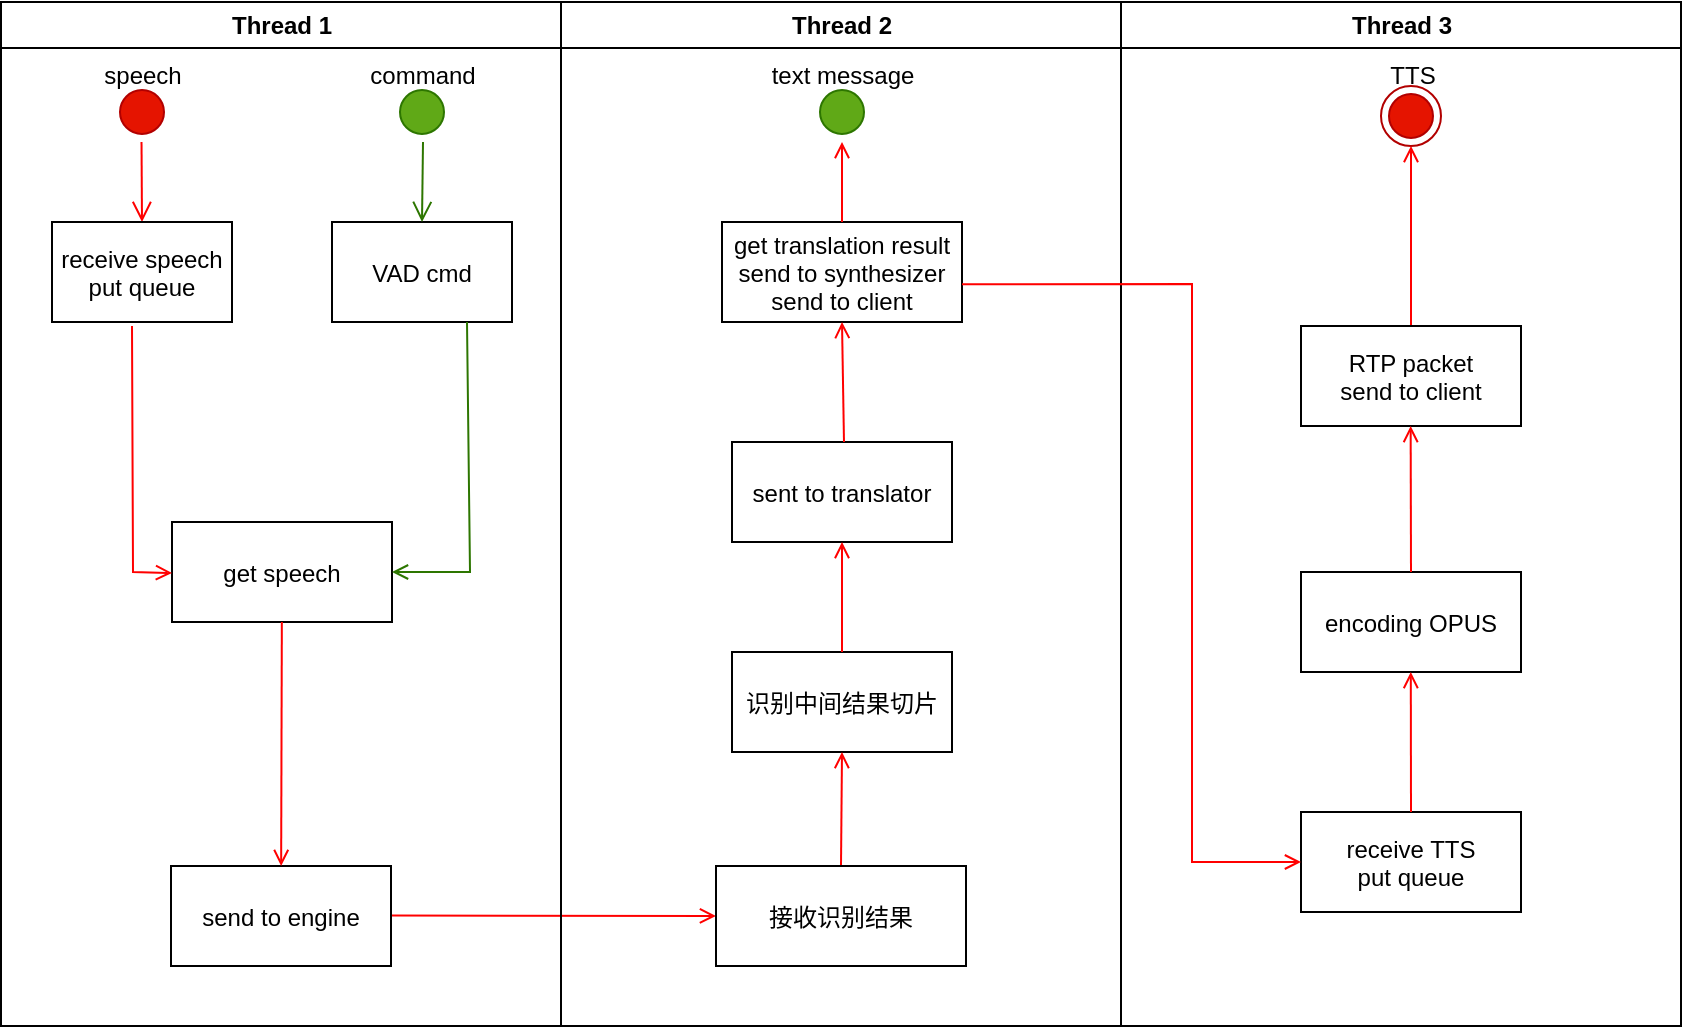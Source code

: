 <mxfile version="24.5.5" type="github">
  <diagram name="Page-1" id="e7e014a7-5840-1c2e-5031-d8a46d1fe8dd">
    <mxGraphModel dx="989" dy="509" grid="1" gridSize="10" guides="1" tooltips="1" connect="1" arrows="1" fold="1" page="1" pageScale="1" pageWidth="1169" pageHeight="826" background="none" math="0" shadow="0">
      <root>
        <mxCell id="0" />
        <mxCell id="1" parent="0" />
        <mxCell id="2" value="Thread 1" style="swimlane;whiteSpace=wrap" parent="1" vertex="1">
          <mxGeometry x="164.5" y="128" width="280" height="512" as="geometry" />
        </mxCell>
        <mxCell id="5" value="" style="ellipse;shape=startState;fillColor=#e51400;strokeColor=#B20000;fontColor=#ffffff;" parent="2" vertex="1">
          <mxGeometry x="55.5" y="40" width="30" height="30" as="geometry" />
        </mxCell>
        <mxCell id="6" value="" style="edgeStyle=elbowEdgeStyle;elbow=horizontal;verticalAlign=bottom;endArrow=open;endSize=8;strokeColor=#FF0000;endFill=1;rounded=0" parent="2" edge="1">
          <mxGeometry x="100" y="40" as="geometry">
            <mxPoint x="70.355" y="110" as="targetPoint" />
            <mxPoint x="70.26" y="70" as="sourcePoint" />
          </mxGeometry>
        </mxCell>
        <mxCell id="7" value="receive speech&#xa;put queue" style="" parent="2" vertex="1">
          <mxGeometry x="25.5" y="110" width="90" height="50" as="geometry" />
        </mxCell>
        <mxCell id="8" value="get speech" style="" parent="2" vertex="1">
          <mxGeometry x="85.5" y="260" width="110" height="50" as="geometry" />
        </mxCell>
        <mxCell id="9" value="" style="endArrow=open;strokeColor=#FF0000;endFill=1;rounded=0;entryX=0;entryY=0.25;entryDx=0;entryDy=0;" parent="2" edge="1">
          <mxGeometry relative="1" as="geometry">
            <mxPoint x="65.5" y="162" as="sourcePoint" />
            <mxPoint x="85.5" y="285.5" as="targetPoint" />
            <Array as="points">
              <mxPoint x="66" y="285" />
            </Array>
          </mxGeometry>
        </mxCell>
        <mxCell id="10" value="send to engine" style="" parent="2" vertex="1">
          <mxGeometry x="85" y="432" width="110" height="50" as="geometry" />
        </mxCell>
        <mxCell id="11" value="" style="endArrow=open;strokeColor=#FF0000;endFill=1;rounded=0" parent="2" source="8" target="10" edge="1">
          <mxGeometry relative="1" as="geometry" />
        </mxCell>
        <mxCell id="zcbaIm61qp4zKOhR5XhV-41" value="" style="ellipse;shape=startState;fillColor=#60a917;strokeColor=#2D7600;fontColor=#ffffff;" parent="2" vertex="1">
          <mxGeometry x="195.5" y="40" width="30" height="30" as="geometry" />
        </mxCell>
        <mxCell id="zcbaIm61qp4zKOhR5XhV-42" value="VAD cmd" style="" parent="2" vertex="1">
          <mxGeometry x="165.5" y="110" width="90" height="50" as="geometry" />
        </mxCell>
        <mxCell id="zcbaIm61qp4zKOhR5XhV-43" value="" style="edgeStyle=elbowEdgeStyle;elbow=horizontal;verticalAlign=bottom;endArrow=open;endSize=8;strokeColor=#2D7600;endFill=1;rounded=0;fillColor=#60a917;" parent="2" edge="1">
          <mxGeometry x="-64.5" y="-88" as="geometry">
            <mxPoint x="210" y="110" as="targetPoint" />
            <mxPoint x="211" y="70" as="sourcePoint" />
          </mxGeometry>
        </mxCell>
        <mxCell id="zcbaIm61qp4zKOhR5XhV-45" value="" style="endArrow=open;strokeColor=#2D7600;endFill=1;rounded=0;entryX=1;entryY=0.5;entryDx=0;entryDy=0;exitX=0.75;exitY=1;exitDx=0;exitDy=0;fillColor=#60a917;" parent="2" source="zcbaIm61qp4zKOhR5XhV-42" edge="1">
          <mxGeometry relative="1" as="geometry">
            <mxPoint x="233.5" y="200" as="sourcePoint" />
            <mxPoint x="195.5" y="285" as="targetPoint" />
            <Array as="points">
              <mxPoint x="234.5" y="285" />
            </Array>
          </mxGeometry>
        </mxCell>
        <mxCell id="zcbaIm61qp4zKOhR5XhV-46" value="speech" style="text;html=1;align=center;verticalAlign=middle;resizable=0;points=[];autosize=1;strokeColor=none;fillColor=none;" parent="2" vertex="1">
          <mxGeometry x="40.5" y="22" width="60" height="30" as="geometry" />
        </mxCell>
        <mxCell id="zcbaIm61qp4zKOhR5XhV-47" value="command" style="text;html=1;align=center;verticalAlign=middle;resizable=0;points=[];autosize=1;strokeColor=none;fillColor=none;" parent="2" vertex="1">
          <mxGeometry x="170.5" y="22" width="80" height="30" as="geometry" />
        </mxCell>
        <mxCell id="zcbaIm61qp4zKOhR5XhV-51" value="" style="edgeStyle=none;strokeColor=#FF0000;endArrow=open;endFill=1;rounded=0;entryX=0;entryY=0.5;entryDx=0;entryDy=0;" parent="2" target="zcbaIm61qp4zKOhR5XhV-50" edge="1">
          <mxGeometry width="100" height="100" relative="1" as="geometry">
            <mxPoint x="195.5" y="456.75" as="sourcePoint" />
            <mxPoint x="315.5" y="457.25" as="targetPoint" />
          </mxGeometry>
        </mxCell>
        <mxCell id="3" value="Thread 2" style="swimlane;whiteSpace=wrap" parent="1" vertex="1">
          <mxGeometry x="444.5" y="128" width="280" height="512" as="geometry" />
        </mxCell>
        <mxCell id="13" value="" style="ellipse;shape=startState;fillColor=#60a917;strokeColor=#2D7600;fontColor=#ffffff;" parent="3" vertex="1">
          <mxGeometry x="125.5" y="40" width="30" height="30" as="geometry" />
        </mxCell>
        <mxCell id="15" value="get translation result&#xa;send to synthesizer&#xa;send to client" style="" parent="3" vertex="1">
          <mxGeometry x="80.5" y="110" width="120" height="50" as="geometry" />
        </mxCell>
        <mxCell id="16" value="sent to translator" style="" parent="3" vertex="1">
          <mxGeometry x="85.5" y="220" width="110" height="50" as="geometry" />
        </mxCell>
        <mxCell id="18" value="识别中间结果切片" style="" parent="3" vertex="1">
          <mxGeometry x="85.5" y="325" width="110" height="50" as="geometry" />
        </mxCell>
        <mxCell id="19" value="" style="endArrow=open;strokeColor=#FF0000;endFill=1;rounded=0;exitX=0.5;exitY=0;exitDx=0;exitDy=0;entryX=0.5;entryY=1;entryDx=0;entryDy=0;" parent="3" source="18" target="16" edge="1">
          <mxGeometry relative="1" as="geometry">
            <mxPoint x="115.5" y="302" as="targetPoint" />
          </mxGeometry>
        </mxCell>
        <mxCell id="zcbaIm61qp4zKOhR5XhV-49" value="" style="endArrow=open;strokeColor=#FF0000;endFill=1;rounded=0;entryX=0.5;entryY=1;entryDx=0;entryDy=0;exitX=0.5;exitY=0;exitDx=0;exitDy=0;" parent="3" source="zcbaIm61qp4zKOhR5XhV-50" target="18" edge="1">
          <mxGeometry relative="1" as="geometry">
            <mxPoint x="150.0" y="390" as="sourcePoint" />
            <mxPoint x="150.0" y="445" as="targetPoint" />
          </mxGeometry>
        </mxCell>
        <mxCell id="zcbaIm61qp4zKOhR5XhV-50" value="接收识别结果" style="" parent="3" vertex="1">
          <mxGeometry x="77.5" y="432" width="125" height="50" as="geometry" />
        </mxCell>
        <mxCell id="zcbaIm61qp4zKOhR5XhV-52" value="" style="endArrow=open;strokeColor=#FF0000;endFill=1;rounded=0;exitX=0.523;exitY=0.007;exitDx=0;exitDy=0;exitPerimeter=0;entryX=0.5;entryY=1;entryDx=0;entryDy=0;" parent="3" target="15" edge="1">
          <mxGeometry relative="1" as="geometry">
            <mxPoint x="141.5" y="220" as="sourcePoint" />
            <mxPoint x="138.5" y="165" as="targetPoint" />
          </mxGeometry>
        </mxCell>
        <mxCell id="zcbaIm61qp4zKOhR5XhV-53" value="" style="endArrow=open;strokeColor=#FF0000;endFill=1;rounded=0;exitX=0.5;exitY=0;exitDx=0;exitDy=0;entryX=0.5;entryY=1;entryDx=0;entryDy=0;" parent="3" source="15" edge="1">
          <mxGeometry relative="1" as="geometry">
            <mxPoint x="143.5" y="125" as="sourcePoint" />
            <mxPoint x="140.5" y="70" as="targetPoint" />
          </mxGeometry>
        </mxCell>
        <mxCell id="GiXQN0i_4RLA7-EGezQt-39" value="text message" style="text;html=1;align=center;verticalAlign=middle;resizable=0;points=[];autosize=1;strokeColor=none;fillColor=none;" vertex="1" parent="3">
          <mxGeometry x="95.5" y="22" width="90" height="30" as="geometry" />
        </mxCell>
        <mxCell id="4" value="Thread 3" style="swimlane;whiteSpace=wrap" parent="1" vertex="1">
          <mxGeometry x="724.5" y="128" width="280" height="512" as="geometry" />
        </mxCell>
        <mxCell id="33" value="receive TTS&#xa;put queue" style="" parent="4" vertex="1">
          <mxGeometry x="90" y="405" width="110" height="50" as="geometry" />
        </mxCell>
        <mxCell id="38" value="" style="ellipse;shape=endState;fillColor=#e51400;strokeColor=#B20000;fontColor=#ffffff;" parent="4" vertex="1">
          <mxGeometry x="130" y="42" width="30" height="30" as="geometry" />
        </mxCell>
        <mxCell id="39" value="" style="endArrow=open;strokeColor=#FF0000;endFill=1;rounded=0" parent="4" source="zcbaIm61qp4zKOhR5XhV-55" target="38" edge="1">
          <mxGeometry relative="1" as="geometry" />
        </mxCell>
        <mxCell id="zcbaIm61qp4zKOhR5XhV-54" value="encoding OPUS" style="" parent="4" vertex="1">
          <mxGeometry x="90" y="285" width="110" height="50" as="geometry" />
        </mxCell>
        <mxCell id="zcbaIm61qp4zKOhR5XhV-55" value="RTP packet&#xa;send to client" style="" parent="4" vertex="1">
          <mxGeometry x="90" y="162" width="110" height="50" as="geometry" />
        </mxCell>
        <mxCell id="zcbaIm61qp4zKOhR5XhV-56" value="" style="endArrow=open;strokeColor=#FF0000;endFill=1;rounded=0;exitX=0.5;exitY=0;exitDx=0;exitDy=0;" parent="4" source="zcbaIm61qp4zKOhR5XhV-54" edge="1">
          <mxGeometry relative="1" as="geometry">
            <mxPoint x="145.5" y="282" as="sourcePoint" />
            <mxPoint x="144.83" y="212" as="targetPoint" />
          </mxGeometry>
        </mxCell>
        <mxCell id="zcbaIm61qp4zKOhR5XhV-57" value="" style="endArrow=open;strokeColor=#FF0000;endFill=1;rounded=0;exitX=0.5;exitY=0;exitDx=0;exitDy=0;" parent="4" source="33" edge="1">
          <mxGeometry relative="1" as="geometry">
            <mxPoint x="145.07" y="408" as="sourcePoint" />
            <mxPoint x="144.9" y="335" as="targetPoint" />
          </mxGeometry>
        </mxCell>
        <mxCell id="GiXQN0i_4RLA7-EGezQt-40" value="TTS" style="text;html=1;align=center;verticalAlign=middle;resizable=0;points=[];autosize=1;strokeColor=none;fillColor=none;" vertex="1" parent="4">
          <mxGeometry x="120" y="22" width="50" height="30" as="geometry" />
        </mxCell>
        <mxCell id="zcbaIm61qp4zKOhR5XhV-58" value="" style="endArrow=open;strokeColor=#FF0000;endFill=1;rounded=0;exitX=1;exitY=0.623;exitDx=0;exitDy=0;exitPerimeter=0;entryX=0;entryY=0.5;entryDx=0;entryDy=0;" parent="1" source="15" target="33" edge="1">
          <mxGeometry relative="1" as="geometry">
            <mxPoint x="680.17" y="271" as="sourcePoint" />
            <mxPoint x="680.0" y="198" as="targetPoint" />
            <Array as="points">
              <mxPoint x="760" y="269" />
              <mxPoint x="760" y="558" />
            </Array>
          </mxGeometry>
        </mxCell>
      </root>
    </mxGraphModel>
  </diagram>
</mxfile>

